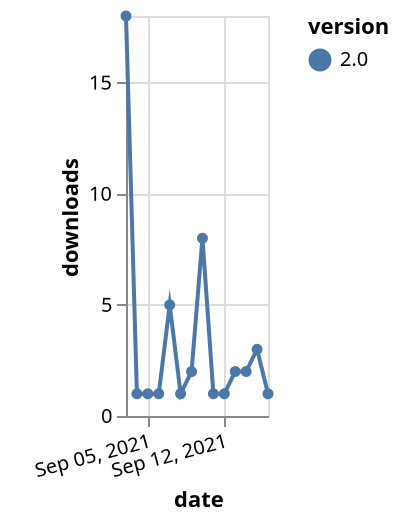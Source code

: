 {"$schema": "https://vega.github.io/schema/vega-lite/v5.json", "description": "A simple bar chart with embedded data.", "data": {"values": [{"date": "2021-09-03", "total": 456, "delta": 18, "version": "2.0"}, {"date": "2021-09-04", "total": 457, "delta": 1, "version": "2.0"}, {"date": "2021-09-05", "total": 458, "delta": 1, "version": "2.0"}, {"date": "2021-09-06", "total": 459, "delta": 1, "version": "2.0"}, {"date": "2021-09-07", "total": 464, "delta": 5, "version": "2.0"}, {"date": "2021-09-08", "total": 465, "delta": 1, "version": "2.0"}, {"date": "2021-09-09", "total": 467, "delta": 2, "version": "2.0"}, {"date": "2021-09-10", "total": 475, "delta": 8, "version": "2.0"}, {"date": "2021-09-11", "total": 476, "delta": 1, "version": "2.0"}, {"date": "2021-09-12", "total": 477, "delta": 1, "version": "2.0"}, {"date": "2021-09-13", "total": 479, "delta": 2, "version": "2.0"}, {"date": "2021-09-14", "total": 481, "delta": 2, "version": "2.0"}, {"date": "2021-09-15", "total": 484, "delta": 3, "version": "2.0"}, {"date": "2021-09-16", "total": 485, "delta": 1, "version": "2.0"}]}, "width": "container", "mark": {"type": "line", "point": {"filled": true}}, "encoding": {"x": {"field": "date", "type": "temporal", "timeUnit": "yearmonthdate", "title": "date", "axis": {"labelAngle": -15}}, "y": {"field": "delta", "type": "quantitative", "title": "downloads"}, "color": {"field": "version", "type": "nominal"}, "tooltip": {"field": "delta"}}}